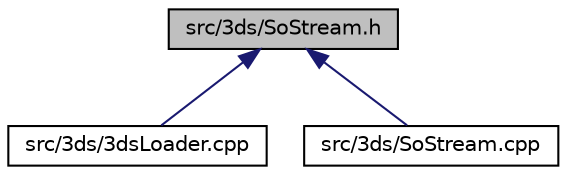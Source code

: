 digraph "src/3ds/SoStream.h"
{
 // LATEX_PDF_SIZE
  edge [fontname="Helvetica",fontsize="10",labelfontname="Helvetica",labelfontsize="10"];
  node [fontname="Helvetica",fontsize="10",shape=record];
  Node1 [label="src/3ds/SoStream.h",height=0.2,width=0.4,color="black", fillcolor="grey75", style="filled", fontcolor="black",tooltip=" "];
  Node1 -> Node2 [dir="back",color="midnightblue",fontsize="10",style="solid",fontname="Helvetica"];
  Node2 [label="src/3ds/3dsLoader.cpp",height=0.2,width=0.4,color="black", fillcolor="white", style="filled",URL="$3dsLoader_8cpp.html",tooltip=" "];
  Node1 -> Node3 [dir="back",color="midnightblue",fontsize="10",style="solid",fontname="Helvetica"];
  Node3 [label="src/3ds/SoStream.cpp",height=0.2,width=0.4,color="black", fillcolor="white", style="filled",URL="$SoStream_8cpp.html",tooltip=" "];
}
